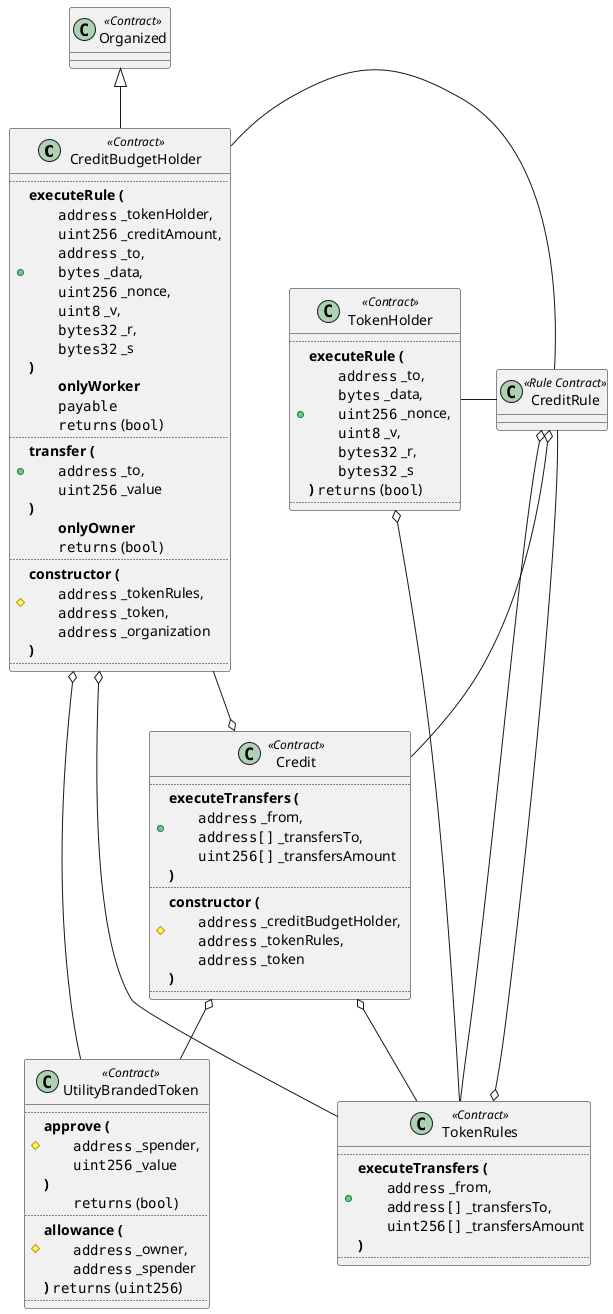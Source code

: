 @startuml credit-class-diagram

class CreditBudgetHolder <<Contract>> {
    ..
    +**executeRule (** \n\
        ""address"" _tokenHolder, \n\
        ""uint256"" _creditAmount, \n\
        ""address"" _to, \n\
        ""bytes"" _data, \n\
        ""uint256"" _nonce, \n\
        ""uint8"" _v, \n\
        ""bytes32"" _r, \n\
        ""bytes32"" _s
    **)** \n\
        **onlyWorker** \n\
        ""payable"" \n\
        ""returns"" (""bool"")
    ..
    +**transfer (** \n\
        ""address"" _to, \n\
        ""uint256"" _value
    **)** \n\
        **onlyOwner** \n\
        ""returns"" (""bool"")
    ..
    #**constructor (** \n\
        ""address"" _tokenRules, \n\
        ""address"" _token, \n\
        ""address"" _organization
    **)**
    ..
}

class TokenHolder <<Contract>> {
    ..
    +**executeRule (** \n\
        ""address"" _to, \n\
        ""bytes"" _data, \n\
        ""uint256"" _nonce, \n\
        ""uint8"" _v, \n\
        ""bytes32"" _r, \n\
        ""bytes32"" _s
    **)** ""returns"" (""bool"")
    ..
}

class Credit <<Contract>> {
    ..
    +**executeTransfers (** \n\
        ""address"" _from, \n\
        ""address[]"" _transfersTo, \n\
        ""uint256[]"" _transfersAmount
    **)**
    ..
    #**constructor (** \n\
        ""address"" _creditBudgetHolder, \n\
        ""address"" _tokenRules, \n\
        ""address"" _token
    **)**
    ..
}

class UtilityBrandedToken <<Contract>> {
    ..
    #**approve (** \n\
        ""address"" _spender, \n\
        ""uint256"" _value
    **)** \n\
        ""returns"" (""bool"")
    ..
    #**allowance (** \n\
        ""address"" _owner, \n\
        ""address"" _spender
    **)** ""returns"" (""uint256"")
    ..
}

class CreditRule <<Rule Contract>>

class TokenRules <<Contract>> {
    ..
    +**executeTransfers (** \n\
        ""address"" _from, \n\
        ""address[]"" _transfersTo, \n\
        ""uint256[]"" _transfersAmount
    **)**
    ..
}

class Organized <<Contract>>

together {
    class Organized
    class CreditBudgetHolder
}

together {
    class Credit
    class CreditRule
}

Organized <|-- CreditBudgetHolder

CreditBudgetHolder o-- TokenRules
CreditBudgetHolder o-- UtilityBrandedToken
TokenHolder o-- TokenRules
CreditRule o-- TokenRules
CreditRule o-- Credit
Credit o-- CreditBudgetHolder
Credit o-- TokenRules
TokenRules o-- CreditRule
Credit o-- UtilityBrandedToken

CreditBudgetHolder - CreditRule
TokenHolder - CreditRule

@enduml

